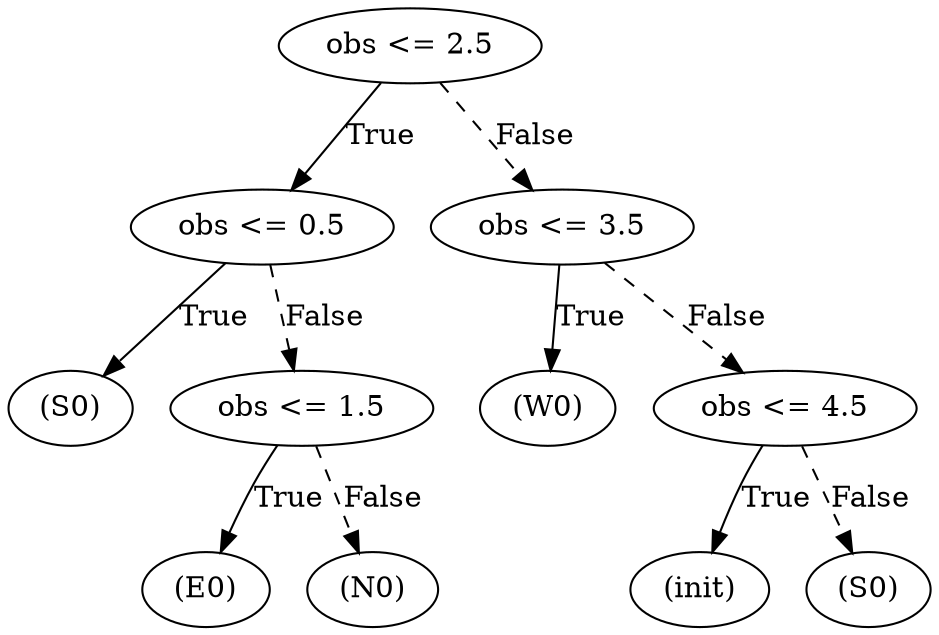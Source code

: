 digraph {
0 [label="obs <= 2.5"];
1 [label="obs <= 0.5"];
2 [label="(S0)"];
1 -> 2 [label="True"];
3 [label="obs <= 1.5"];
4 [label="(E0)"];
3 -> 4 [label="True"];
5 [label="(N0)"];
3 -> 5 [style="dashed", label="False"];
1 -> 3 [style="dashed", label="False"];
0 -> 1 [label="True"];
6 [label="obs <= 3.5"];
7 [label="(W0)"];
6 -> 7 [label="True"];
8 [label="obs <= 4.5"];
9 [label="(init)"];
8 -> 9 [label="True"];
10 [label="(S0)"];
8 -> 10 [style="dashed", label="False"];
6 -> 8 [style="dashed", label="False"];
0 -> 6 [style="dashed", label="False"];

}